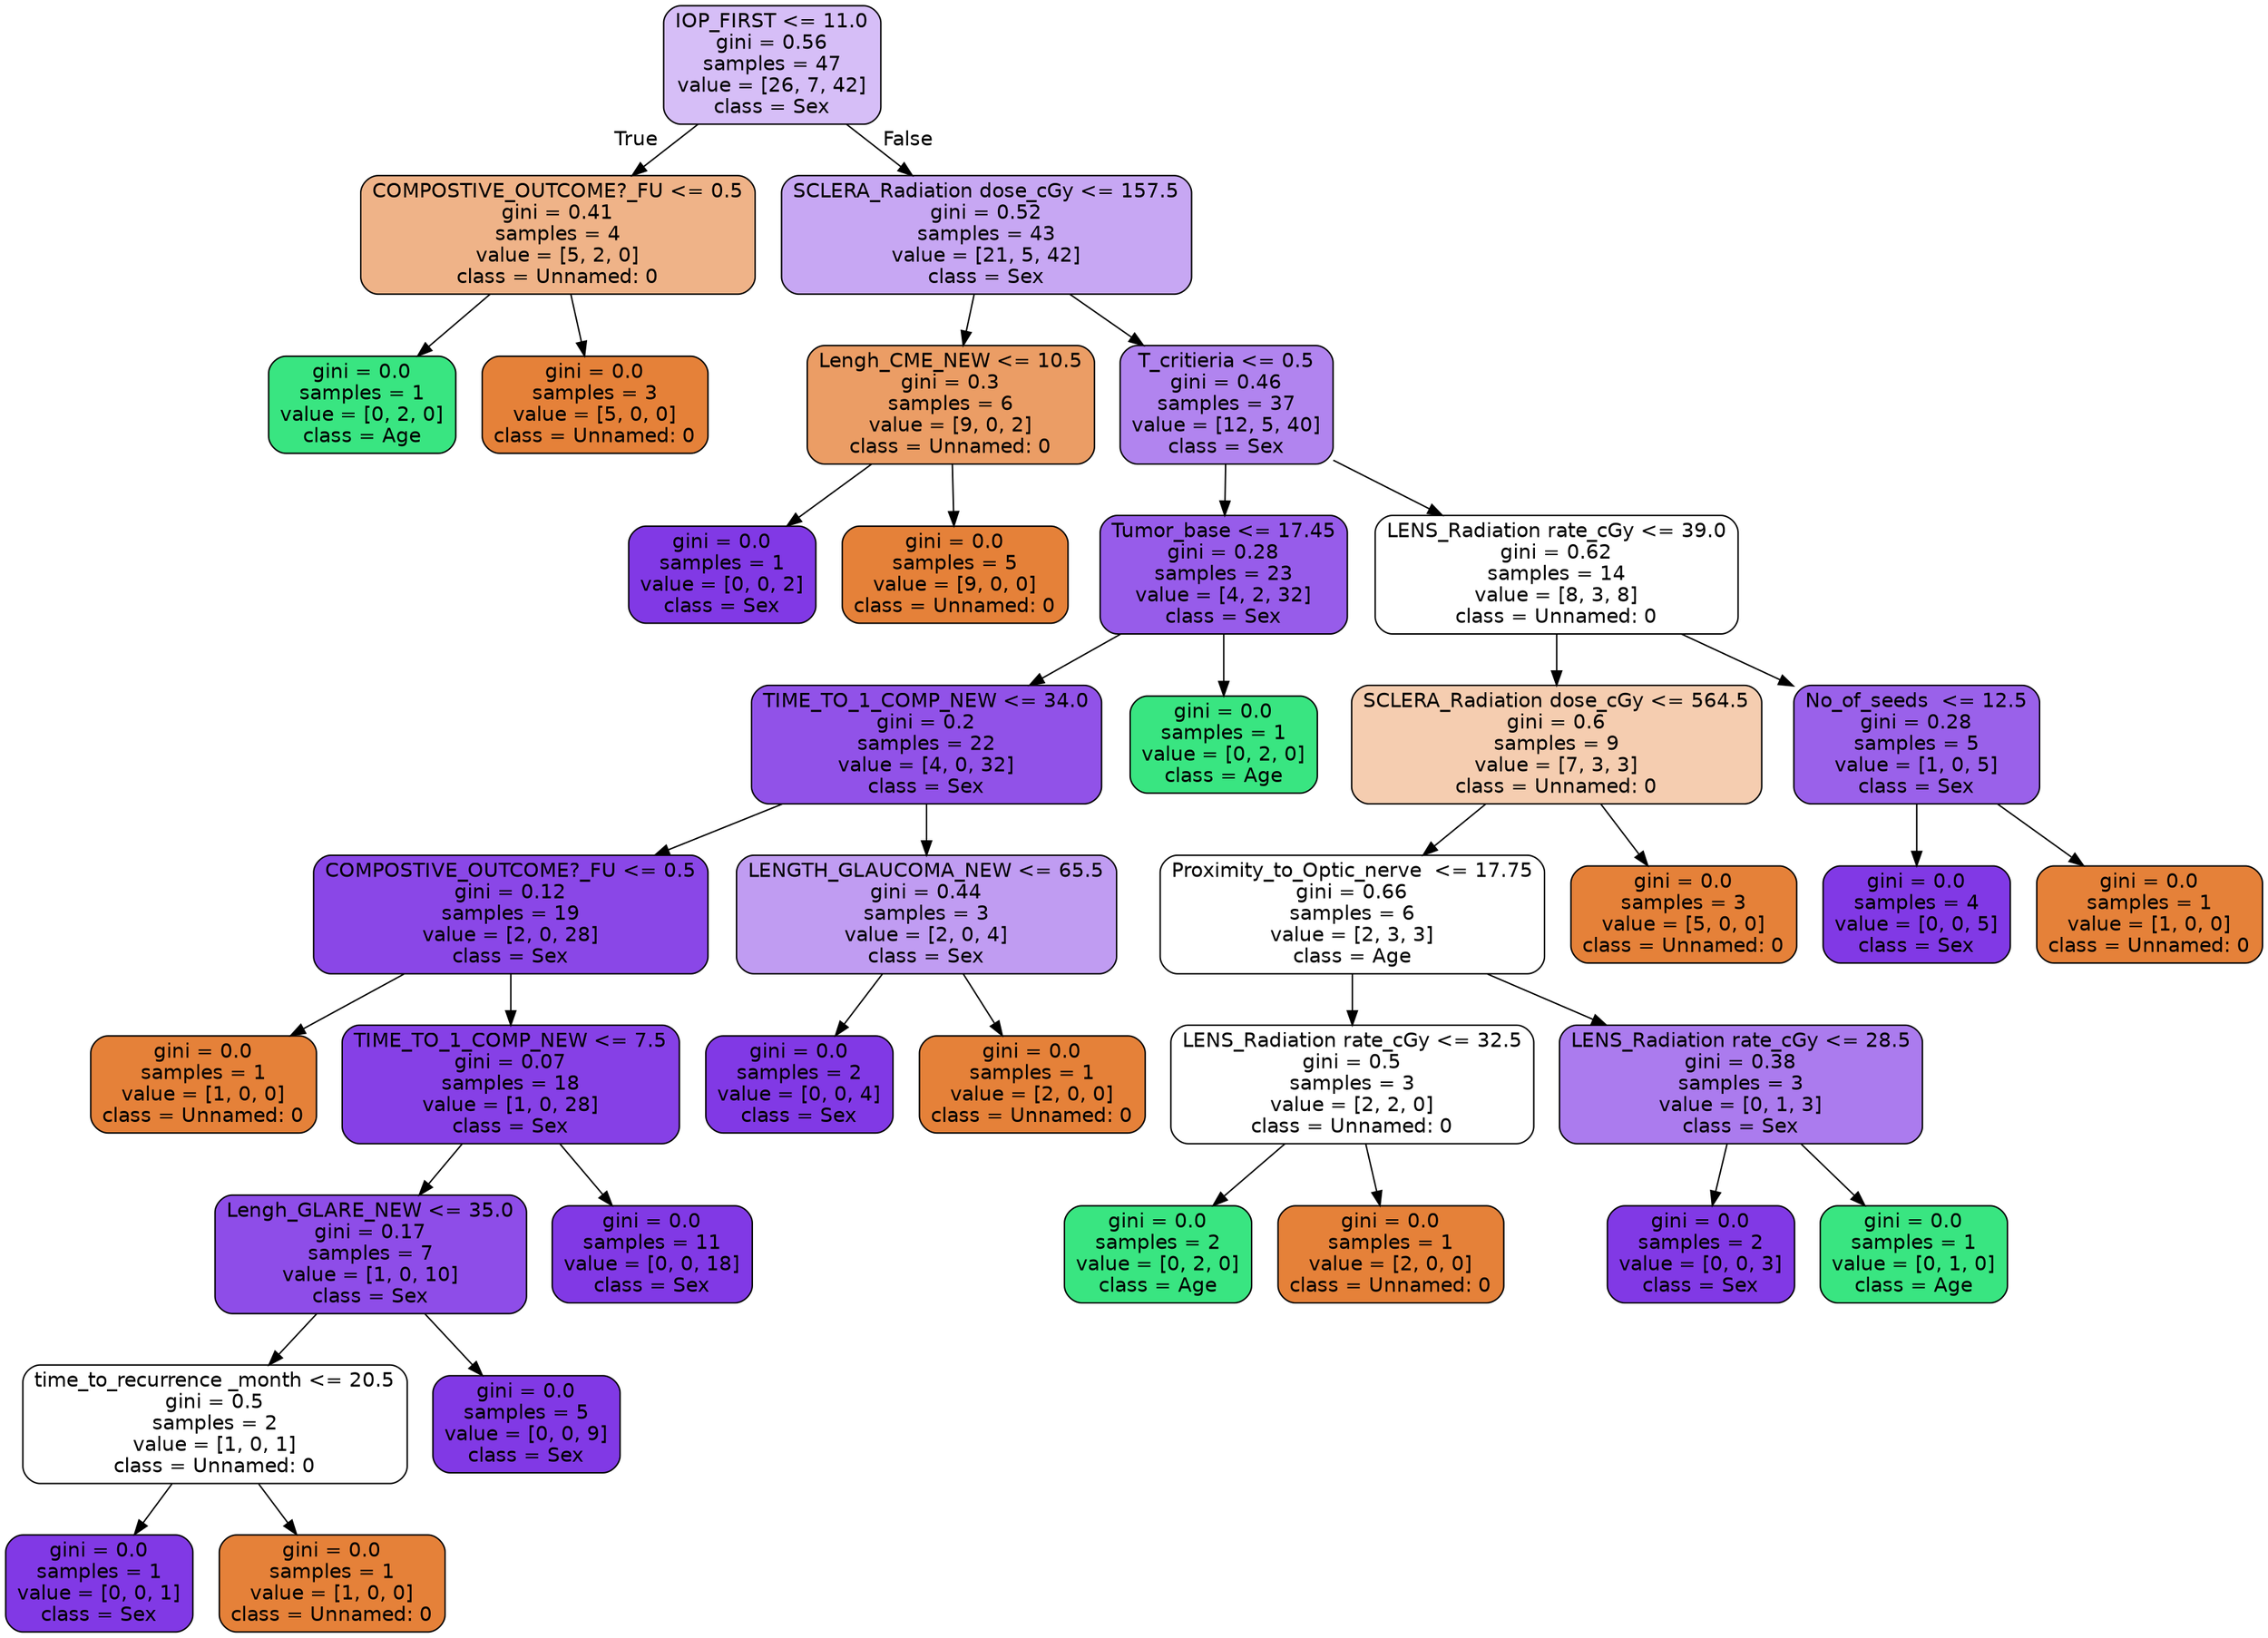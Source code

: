 digraph Tree {
node [shape=box, style="filled, rounded", color="black", fontname=helvetica] ;
edge [fontname=helvetica] ;
0 [label="IOP_FIRST <= 11.0\ngini = 0.56\nsamples = 47\nvalue = [26, 7, 42]\nclass = Sex", fillcolor="#d6bef7"] ;
1 [label="COMPOSTIVE_OUTCOME?_FU <= 0.5\ngini = 0.41\nsamples = 4\nvalue = [5, 2, 0]\nclass = Unnamed: 0", fillcolor="#efb388"] ;
0 -> 1 [labeldistance=2.5, labelangle=45, headlabel="True"] ;
2 [label="gini = 0.0\nsamples = 1\nvalue = [0, 2, 0]\nclass = Age", fillcolor="#39e581"] ;
1 -> 2 ;
3 [label="gini = 0.0\nsamples = 3\nvalue = [5, 0, 0]\nclass = Unnamed: 0", fillcolor="#e58139"] ;
1 -> 3 ;
4 [label="SCLERA_Radiation dose_cGy <= 157.5\ngini = 0.52\nsamples = 43\nvalue = [21, 5, 42]\nclass = Sex", fillcolor="#c7a7f3"] ;
0 -> 4 [labeldistance=2.5, labelangle=-45, headlabel="False"] ;
5 [label="Lengh_CME_NEW <= 10.5\ngini = 0.3\nsamples = 6\nvalue = [9, 0, 2]\nclass = Unnamed: 0", fillcolor="#eb9d65"] ;
4 -> 5 ;
6 [label="gini = 0.0\nsamples = 1\nvalue = [0, 0, 2]\nclass = Sex", fillcolor="#8139e5"] ;
5 -> 6 ;
7 [label="gini = 0.0\nsamples = 5\nvalue = [9, 0, 0]\nclass = Unnamed: 0", fillcolor="#e58139"] ;
5 -> 7 ;
8 [label="T_critieria <= 0.5\ngini = 0.46\nsamples = 37\nvalue = [12, 5, 40]\nclass = Sex", fillcolor="#b184ef"] ;
4 -> 8 ;
9 [label="Tumor_base <= 17.45\ngini = 0.28\nsamples = 23\nvalue = [4, 2, 32]\nclass = Sex", fillcolor="#975cea"] ;
8 -> 9 ;
10 [label="TIME_TO_1_COMP_NEW <= 34.0\ngini = 0.2\nsamples = 22\nvalue = [4, 0, 32]\nclass = Sex", fillcolor="#9152e8"] ;
9 -> 10 ;
11 [label="COMPOSTIVE_OUTCOME?_FU <= 0.5\ngini = 0.12\nsamples = 19\nvalue = [2, 0, 28]\nclass = Sex", fillcolor="#8a47e7"] ;
10 -> 11 ;
12 [label="gini = 0.0\nsamples = 1\nvalue = [1, 0, 0]\nclass = Unnamed: 0", fillcolor="#e58139"] ;
11 -> 12 ;
13 [label="TIME_TO_1_COMP_NEW <= 7.5\ngini = 0.07\nsamples = 18\nvalue = [1, 0, 28]\nclass = Sex", fillcolor="#8640e6"] ;
11 -> 13 ;
14 [label="Lengh_GLARE_NEW <= 35.0\ngini = 0.17\nsamples = 7\nvalue = [1, 0, 10]\nclass = Sex", fillcolor="#8e4de8"] ;
13 -> 14 ;
15 [label="time_to_recurrence _month <= 20.5\ngini = 0.5\nsamples = 2\nvalue = [1, 0, 1]\nclass = Unnamed: 0", fillcolor="#ffffff"] ;
14 -> 15 ;
16 [label="gini = 0.0\nsamples = 1\nvalue = [0, 0, 1]\nclass = Sex", fillcolor="#8139e5"] ;
15 -> 16 ;
17 [label="gini = 0.0\nsamples = 1\nvalue = [1, 0, 0]\nclass = Unnamed: 0", fillcolor="#e58139"] ;
15 -> 17 ;
18 [label="gini = 0.0\nsamples = 5\nvalue = [0, 0, 9]\nclass = Sex", fillcolor="#8139e5"] ;
14 -> 18 ;
19 [label="gini = 0.0\nsamples = 11\nvalue = [0, 0, 18]\nclass = Sex", fillcolor="#8139e5"] ;
13 -> 19 ;
20 [label="LENGTH_GLAUCOMA_NEW <= 65.5\ngini = 0.44\nsamples = 3\nvalue = [2, 0, 4]\nclass = Sex", fillcolor="#c09cf2"] ;
10 -> 20 ;
21 [label="gini = 0.0\nsamples = 2\nvalue = [0, 0, 4]\nclass = Sex", fillcolor="#8139e5"] ;
20 -> 21 ;
22 [label="gini = 0.0\nsamples = 1\nvalue = [2, 0, 0]\nclass = Unnamed: 0", fillcolor="#e58139"] ;
20 -> 22 ;
23 [label="gini = 0.0\nsamples = 1\nvalue = [0, 2, 0]\nclass = Age", fillcolor="#39e581"] ;
9 -> 23 ;
24 [label="LENS_Radiation rate_cGy <= 39.0\ngini = 0.62\nsamples = 14\nvalue = [8, 3, 8]\nclass = Unnamed: 0", fillcolor="#ffffff"] ;
8 -> 24 ;
25 [label="SCLERA_Radiation dose_cGy <= 564.5\ngini = 0.6\nsamples = 9\nvalue = [7, 3, 3]\nclass = Unnamed: 0", fillcolor="#f5cdb0"] ;
24 -> 25 ;
26 [label="Proximity_to_Optic_nerve  <= 17.75\ngini = 0.66\nsamples = 6\nvalue = [2, 3, 3]\nclass = Age", fillcolor="#ffffff"] ;
25 -> 26 ;
27 [label="LENS_Radiation rate_cGy <= 32.5\ngini = 0.5\nsamples = 3\nvalue = [2, 2, 0]\nclass = Unnamed: 0", fillcolor="#ffffff"] ;
26 -> 27 ;
28 [label="gini = 0.0\nsamples = 2\nvalue = [0, 2, 0]\nclass = Age", fillcolor="#39e581"] ;
27 -> 28 ;
29 [label="gini = 0.0\nsamples = 1\nvalue = [2, 0, 0]\nclass = Unnamed: 0", fillcolor="#e58139"] ;
27 -> 29 ;
30 [label="LENS_Radiation rate_cGy <= 28.5\ngini = 0.38\nsamples = 3\nvalue = [0, 1, 3]\nclass = Sex", fillcolor="#ab7bee"] ;
26 -> 30 ;
31 [label="gini = 0.0\nsamples = 2\nvalue = [0, 0, 3]\nclass = Sex", fillcolor="#8139e5"] ;
30 -> 31 ;
32 [label="gini = 0.0\nsamples = 1\nvalue = [0, 1, 0]\nclass = Age", fillcolor="#39e581"] ;
30 -> 32 ;
33 [label="gini = 0.0\nsamples = 3\nvalue = [5, 0, 0]\nclass = Unnamed: 0", fillcolor="#e58139"] ;
25 -> 33 ;
34 [label="No_of_seeds  <= 12.5\ngini = 0.28\nsamples = 5\nvalue = [1, 0, 5]\nclass = Sex", fillcolor="#9a61ea"] ;
24 -> 34 ;
35 [label="gini = 0.0\nsamples = 4\nvalue = [0, 0, 5]\nclass = Sex", fillcolor="#8139e5"] ;
34 -> 35 ;
36 [label="gini = 0.0\nsamples = 1\nvalue = [1, 0, 0]\nclass = Unnamed: 0", fillcolor="#e58139"] ;
34 -> 36 ;
}
